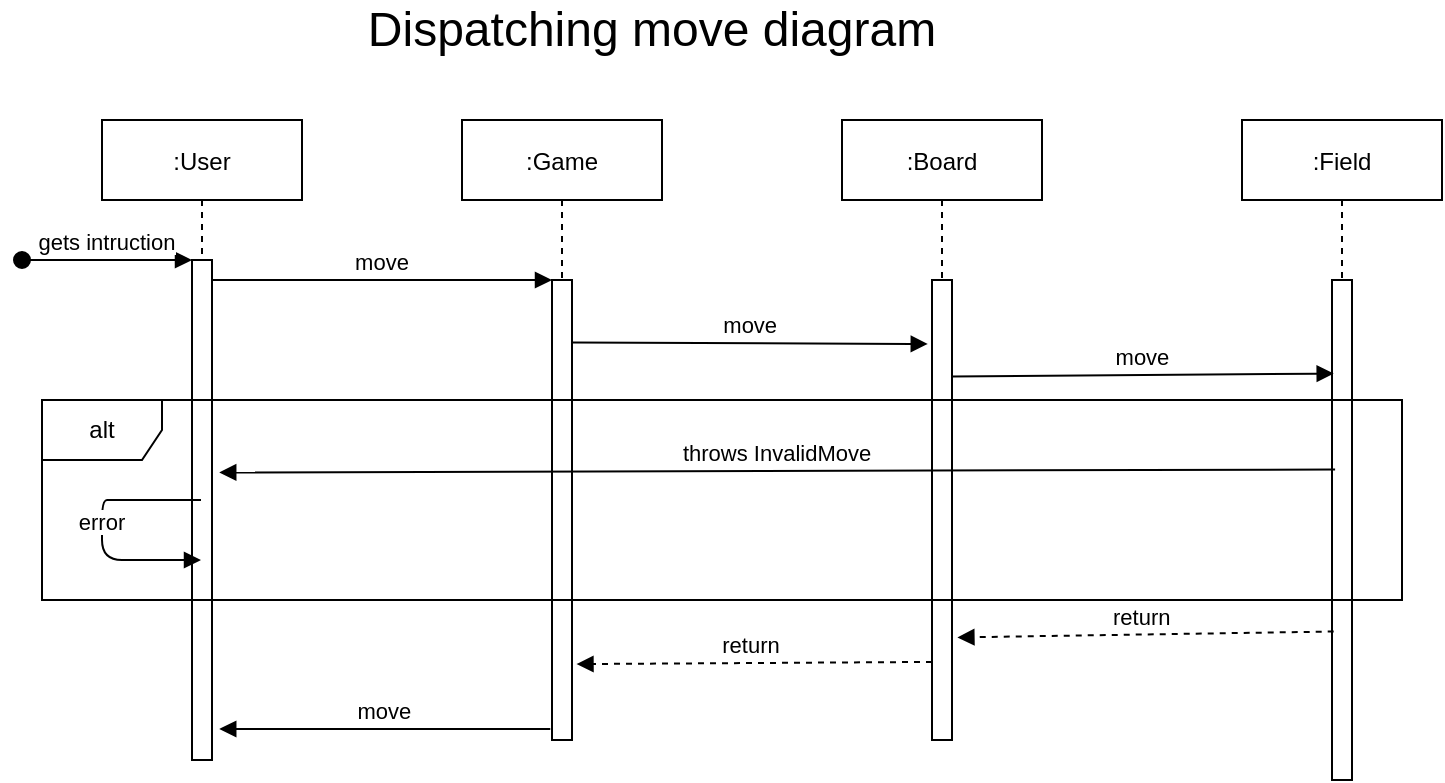 <mxfile version="16.0.2" type="device"><diagram id="kgpKYQtTHZ0yAKxKKP6v" name="Page-1"><mxGraphModel dx="816" dy="645" grid="1" gridSize="10" guides="1" tooltips="1" connect="1" arrows="1" fold="1" page="1" pageScale="1" pageWidth="850" pageHeight="1100" math="0" shadow="0"><root><mxCell id="0"/><mxCell id="1" parent="0"/><mxCell id="3nuBFxr9cyL0pnOWT2aG-1" value=":User" style="shape=umlLifeline;perimeter=lifelinePerimeter;container=1;collapsible=0;recursiveResize=0;rounded=0;shadow=0;strokeWidth=1;" parent="1" vertex="1"><mxGeometry x="120" y="80" width="100" height="320" as="geometry"/></mxCell><mxCell id="3nuBFxr9cyL0pnOWT2aG-2" value="" style="points=[];perimeter=orthogonalPerimeter;rounded=0;shadow=0;strokeWidth=1;" parent="3nuBFxr9cyL0pnOWT2aG-1" vertex="1"><mxGeometry x="45" y="70" width="10" height="250" as="geometry"/></mxCell><mxCell id="3nuBFxr9cyL0pnOWT2aG-3" value="gets intruction" style="verticalAlign=bottom;startArrow=oval;endArrow=block;startSize=8;shadow=0;strokeWidth=1;" parent="3nuBFxr9cyL0pnOWT2aG-1" target="3nuBFxr9cyL0pnOWT2aG-2" edge="1"><mxGeometry relative="1" as="geometry"><mxPoint x="-40" y="70" as="sourcePoint"/></mxGeometry></mxCell><mxCell id="3nuBFxr9cyL0pnOWT2aG-5" value=":Game" style="shape=umlLifeline;perimeter=lifelinePerimeter;container=1;collapsible=0;recursiveResize=0;rounded=0;shadow=0;strokeWidth=1;" parent="1" vertex="1"><mxGeometry x="300" y="80" width="100" height="310" as="geometry"/></mxCell><mxCell id="3nuBFxr9cyL0pnOWT2aG-6" value="" style="points=[];perimeter=orthogonalPerimeter;rounded=0;shadow=0;strokeWidth=1;" parent="3nuBFxr9cyL0pnOWT2aG-5" vertex="1"><mxGeometry x="45" y="80" width="10" height="230" as="geometry"/></mxCell><mxCell id="nrpFkmcR2srwgoFsDKNq-10" value="return" style="verticalAlign=bottom;endArrow=block;shadow=0;strokeWidth=1;exitX=0.086;exitY=0.461;exitDx=0;exitDy=0;exitPerimeter=0;dashed=1;entryX=1.224;entryY=0.835;entryDx=0;entryDy=0;entryPerimeter=0;" parent="3nuBFxr9cyL0pnOWT2aG-5" target="3nuBFxr9cyL0pnOWT2aG-6" edge="1"><mxGeometry x="0.019" relative="1" as="geometry"><mxPoint x="235.0" y="270.96" as="sourcePoint"/><mxPoint x="60" y="270" as="targetPoint"/><mxPoint as="offset"/></mxGeometry></mxCell><mxCell id="3nuBFxr9cyL0pnOWT2aG-8" value="move" style="verticalAlign=bottom;endArrow=block;entryX=0;entryY=0;shadow=0;strokeWidth=1;" parent="1" source="3nuBFxr9cyL0pnOWT2aG-2" target="3nuBFxr9cyL0pnOWT2aG-6" edge="1"><mxGeometry relative="1" as="geometry"><mxPoint x="275" y="160" as="sourcePoint"/></mxGeometry></mxCell><mxCell id="3nuBFxr9cyL0pnOWT2aG-9" value="move" style="verticalAlign=bottom;endArrow=block;entryX=-0.211;entryY=0.139;shadow=0;strokeWidth=1;exitX=1.011;exitY=0.136;exitDx=0;exitDy=0;exitPerimeter=0;entryDx=0;entryDy=0;entryPerimeter=0;" parent="1" source="3nuBFxr9cyL0pnOWT2aG-6" target="nrpFkmcR2srwgoFsDKNq-2" edge="1"><mxGeometry relative="1" as="geometry"><mxPoint x="240" y="200" as="sourcePoint"/></mxGeometry></mxCell><mxCell id="nrpFkmcR2srwgoFsDKNq-1" value=":Board" style="shape=umlLifeline;perimeter=lifelinePerimeter;container=1;collapsible=0;recursiveResize=0;rounded=0;shadow=0;strokeWidth=1;" parent="1" vertex="1"><mxGeometry x="490" y="80" width="100" height="310" as="geometry"/></mxCell><mxCell id="nrpFkmcR2srwgoFsDKNq-2" value="" style="points=[];perimeter=orthogonalPerimeter;rounded=0;shadow=0;strokeWidth=1;" parent="nrpFkmcR2srwgoFsDKNq-1" vertex="1"><mxGeometry x="45" y="80" width="10" height="230" as="geometry"/></mxCell><mxCell id="nrpFkmcR2srwgoFsDKNq-3" value=":Field" style="shape=umlLifeline;perimeter=lifelinePerimeter;container=1;collapsible=0;recursiveResize=0;rounded=0;shadow=0;strokeWidth=1;" parent="1" vertex="1"><mxGeometry x="690" y="80" width="100" height="330" as="geometry"/></mxCell><mxCell id="nrpFkmcR2srwgoFsDKNq-4" value="" style="points=[];perimeter=orthogonalPerimeter;rounded=0;shadow=0;strokeWidth=1;" parent="nrpFkmcR2srwgoFsDKNq-3" vertex="1"><mxGeometry x="45" y="80" width="10" height="250" as="geometry"/></mxCell><mxCell id="nrpFkmcR2srwgoFsDKNq-5" value="move" style="verticalAlign=bottom;endArrow=block;shadow=0;strokeWidth=1;exitX=0.974;exitY=0.21;exitDx=0;exitDy=0;exitPerimeter=0;entryX=0.085;entryY=0.187;entryDx=0;entryDy=0;entryPerimeter=0;" parent="1" source="nrpFkmcR2srwgoFsDKNq-2" target="nrpFkmcR2srwgoFsDKNq-4" edge="1"><mxGeometry relative="1" as="geometry"><mxPoint x="540.0" y="209.84" as="sourcePoint"/><mxPoint x="730" y="230" as="targetPoint"/></mxGeometry></mxCell><mxCell id="nrpFkmcR2srwgoFsDKNq-6" value="throws InvalidMove" style="verticalAlign=bottom;endArrow=block;shadow=0;strokeWidth=1;exitX=0.155;exitY=0.379;exitDx=0;exitDy=0;exitPerimeter=0;entryX=1.362;entryY=0.425;entryDx=0;entryDy=0;entryPerimeter=0;" parent="1" source="nrpFkmcR2srwgoFsDKNq-4" target="3nuBFxr9cyL0pnOWT2aG-2" edge="1"><mxGeometry relative="1" as="geometry"><mxPoint x="600" y="240" as="sourcePoint"/><mxPoint x="190" y="257" as="targetPoint"/></mxGeometry></mxCell><mxCell id="nrpFkmcR2srwgoFsDKNq-7" value="error" style="verticalAlign=bottom;endArrow=block;shadow=0;strokeWidth=1;" parent="1" source="3nuBFxr9cyL0pnOWT2aG-1" target="3nuBFxr9cyL0pnOWT2aG-1" edge="1"><mxGeometry x="0.077" relative="1" as="geometry"><mxPoint x="110" y="230" as="sourcePoint"/><mxPoint x="160" y="300.0" as="targetPoint"/><Array as="points"><mxPoint x="130" y="270"/><mxPoint x="120" y="270"/><mxPoint x="120" y="300"/></Array><mxPoint as="offset"/></mxGeometry></mxCell><mxCell id="nrpFkmcR2srwgoFsDKNq-9" value="return" style="verticalAlign=bottom;endArrow=block;shadow=0;strokeWidth=1;dashed=1;entryX=1.27;entryY=0.777;entryDx=0;entryDy=0;entryPerimeter=0;exitX=0.085;exitY=0.703;exitDx=0;exitDy=0;exitPerimeter=0;" parent="1" source="nrpFkmcR2srwgoFsDKNq-4" target="nrpFkmcR2srwgoFsDKNq-2" edge="1"><mxGeometry x="0.019" relative="1" as="geometry"><mxPoint x="730" y="334" as="sourcePoint"/><mxPoint x="550" y="331" as="targetPoint"/><mxPoint as="offset"/></mxGeometry></mxCell><mxCell id="nrpFkmcR2srwgoFsDKNq-11" value="move" style="verticalAlign=bottom;endArrow=block;entryX=1.362;entryY=0.938;shadow=0;strokeWidth=1;entryDx=0;entryDy=0;entryPerimeter=0;exitX=-0.086;exitY=0.976;exitDx=0;exitDy=0;exitPerimeter=0;" parent="1" source="3nuBFxr9cyL0pnOWT2aG-6" target="3nuBFxr9cyL0pnOWT2aG-2" edge="1"><mxGeometry relative="1" as="geometry"><mxPoint x="270" y="330" as="sourcePoint"/><mxPoint x="340" y="389.31" as="targetPoint"/></mxGeometry></mxCell><mxCell id="AtjLei91tkpduQHwL0JI-1" value="alt" style="shape=umlFrame;whiteSpace=wrap;html=1;" vertex="1" parent="1"><mxGeometry x="90" y="220" width="680" height="100" as="geometry"/></mxCell><mxCell id="AtjLei91tkpduQHwL0JI-3" value="Dispatching move diagram" style="text;html=1;strokeColor=none;fillColor=none;align=center;verticalAlign=middle;whiteSpace=wrap;rounded=0;strokeWidth=4;fontSize=24;" vertex="1" parent="1"><mxGeometry x="250" y="20" width="290" height="30" as="geometry"/></mxCell></root></mxGraphModel></diagram></mxfile>